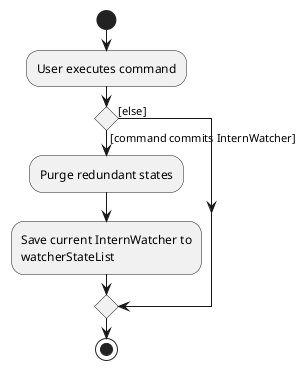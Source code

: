 @startuml
start
:User executes command;

'Since the beta syntax does not support placing the condition outside the
'diamond we place it as the true branch instead.

if () then ([command commits InternWatcher])
    :Purge redundant states;
    :Save current InternWatcher to
    watcherStateList;
else ([else])
endif
stop
@enduml
